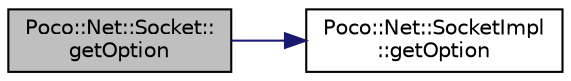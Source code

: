 digraph "Poco::Net::Socket::getOption"
{
 // LATEX_PDF_SIZE
  edge [fontname="Helvetica",fontsize="10",labelfontname="Helvetica",labelfontsize="10"];
  node [fontname="Helvetica",fontsize="10",shape=record];
  rankdir="LR";
  Node1 [label="Poco::Net::Socket::\lgetOption",height=0.2,width=0.4,color="black", fillcolor="grey75", style="filled", fontcolor="black",tooltip=" "];
  Node1 -> Node2 [color="midnightblue",fontsize="10",style="solid"];
  Node2 [label="Poco::Net::SocketImpl\l::getOption",height=0.2,width=0.4,color="black", fillcolor="white", style="filled",URL="$classPoco_1_1Net_1_1SocketImpl.html#aa9e27c9fcff68c77257228a976ca5153",tooltip=" "];
}
